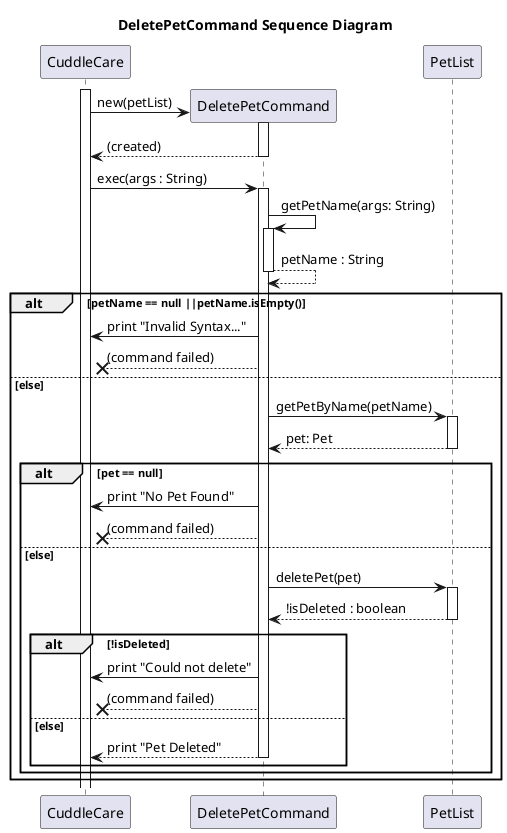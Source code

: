 @startuml
title DeletePetCommand Sequence Diagram

activate CuddleCare

' Constructor
CuddleCare -> DeletePetCommand** : new(petList)
activate DeletePetCommand
return (created)

' Exec Method
CuddleCare -> DeletePetCommand : exec(args : String)
activate DeletePetCommand

' getPetName Method
DeletePetCommand -> DeletePetCommand : getPetName(args: String)
activate DeletePetCommand
return petName : String

' if input was invalid
alt petName == null ||petName.isEmpty()
    DeletePetCommand -> CuddleCare : print "Invalid Syntax..."
    DeletePetCommand --x CuddleCare : (command failed)

else else
    DeletePetCommand -> PetList : getPetByName(petName)
    activate PetList
    return pet: Pet

    ' if invalid pet
    alt pet == null
        DeletePetCommand -> CuddleCare : print "No Pet Found"
        DeletePetCommand --x CuddleCare : (command failed)

    else else
        DeletePetCommand -> PetList : deletePet(pet)
        activate PetList
        return !isDeleted : boolean

        ' if some error in deleting the pet
        alt !isDeleted
            DeletePetCommand -> CuddleCare : print "Could not delete"
            DeletePetCommand --x CuddleCare : (command failed)

        else else
            ' happy path
            return print "Pet Deleted"
        end

    end

end

@enduml

